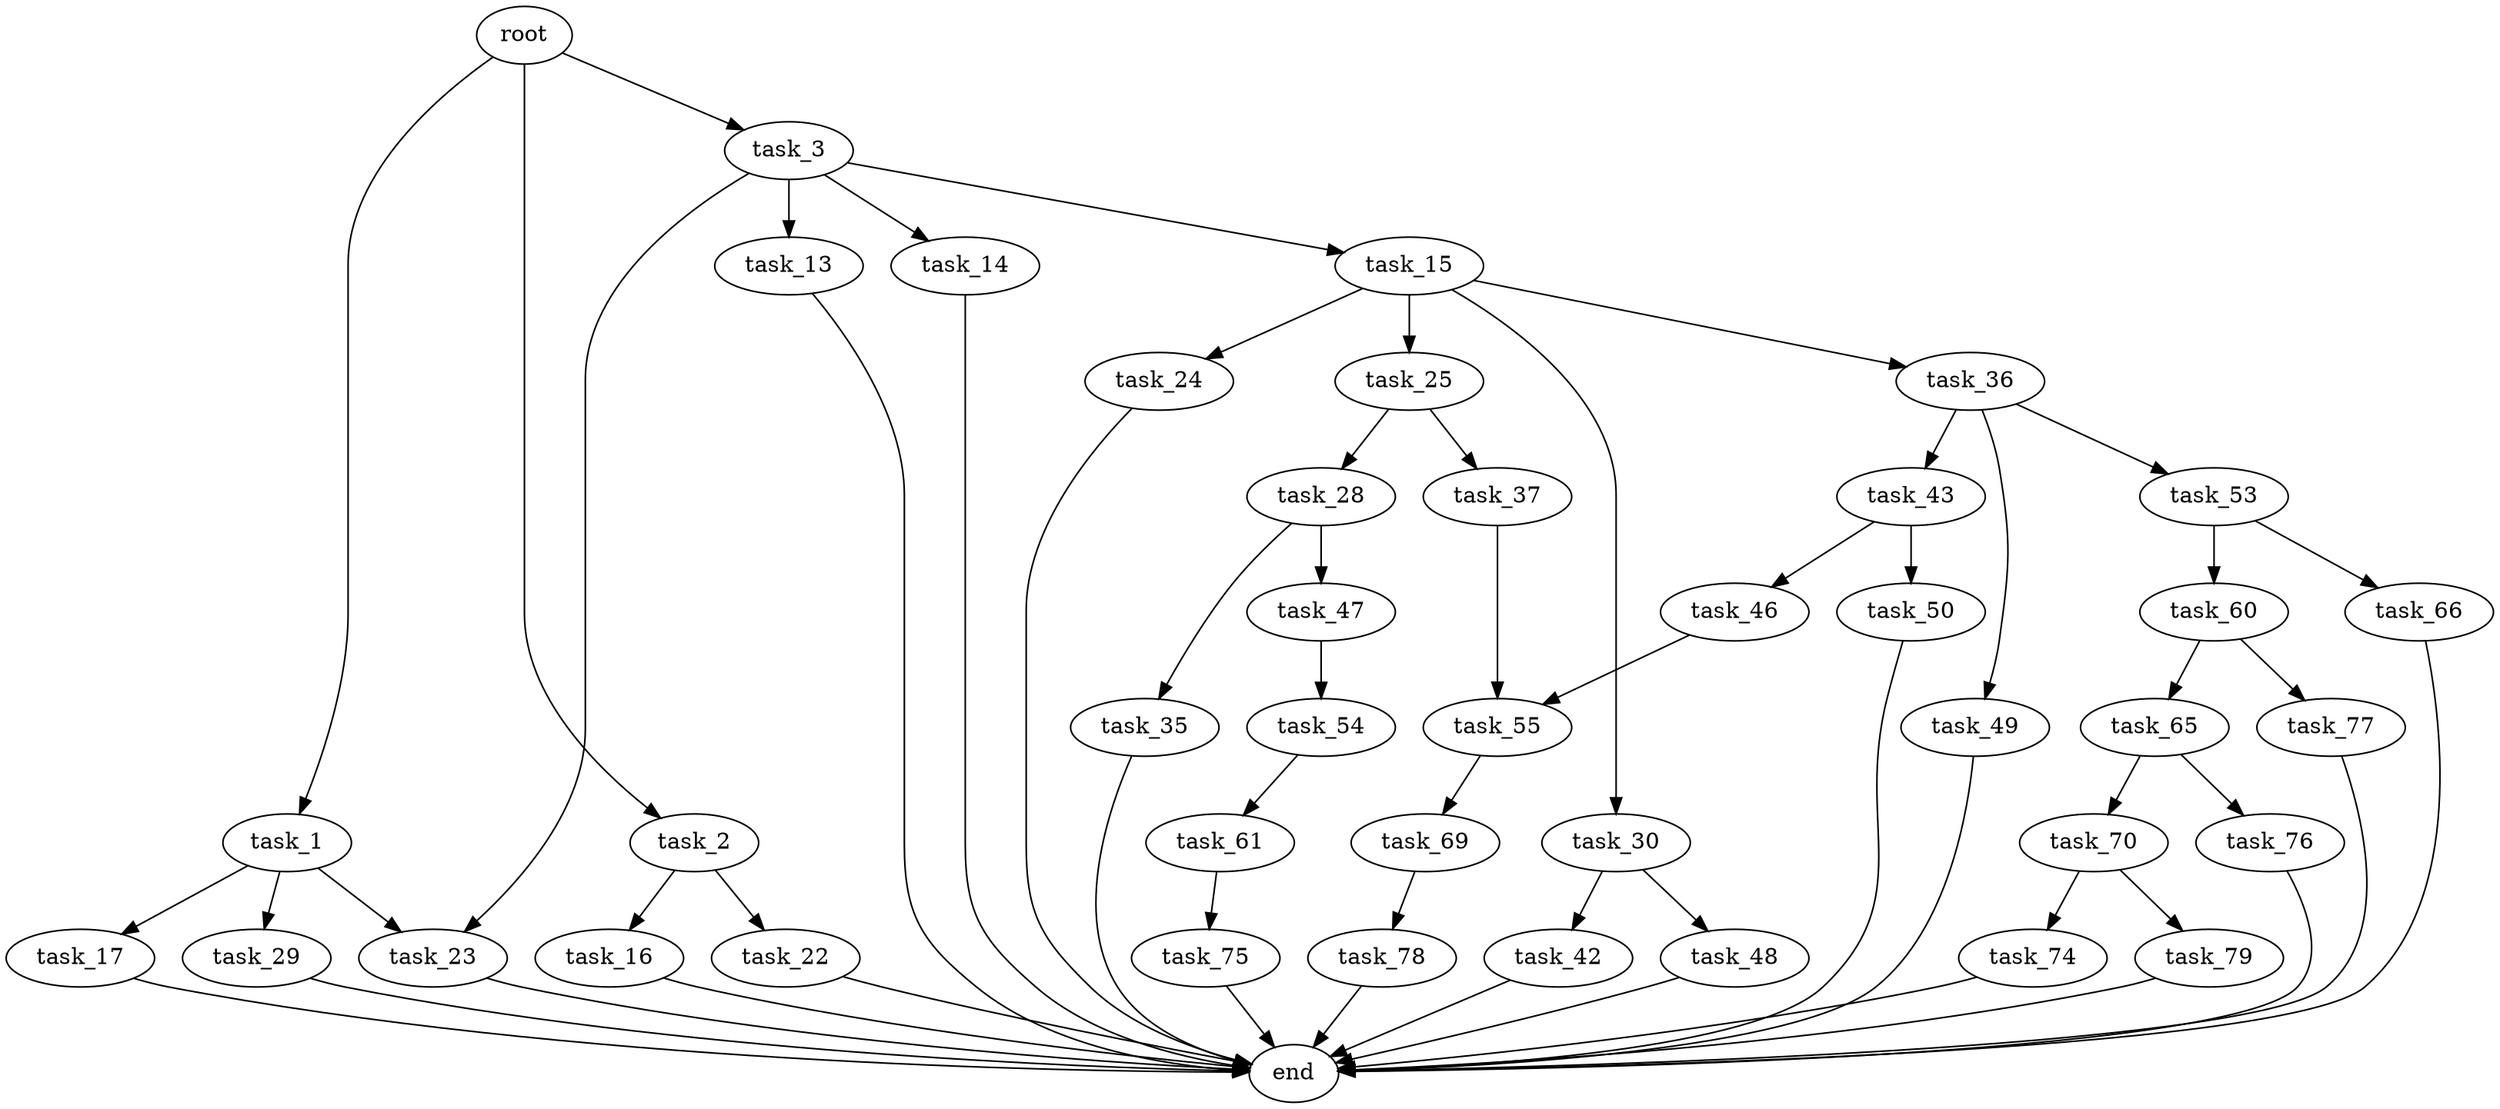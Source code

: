 digraph G {
  root [size="0.000000"];
  task_1 [size="134217728000.000000"];
  task_2 [size="16362190132.000000"];
  task_3 [size="1018268523650.000000"];
  task_17 [size="182399568060.000000"];
  task_23 [size="368293445632.000000"];
  task_29 [size="134217728000.000000"];
  task_16 [size="68719476736.000000"];
  task_22 [size="231928233984.000000"];
  task_13 [size="8507844318.000000"];
  task_14 [size="10569088963.000000"];
  task_15 [size="33343606391.000000"];
  end [size="0.000000"];
  task_24 [size="68719476736.000000"];
  task_25 [size="30912434575.000000"];
  task_30 [size="208521188376.000000"];
  task_36 [size="11185175570.000000"];
  task_28 [size="368293445632.000000"];
  task_37 [size="1422366356.000000"];
  task_35 [size="27931843299.000000"];
  task_47 [size="236585154045.000000"];
  task_42 [size="16306708778.000000"];
  task_48 [size="39271076870.000000"];
  task_43 [size="1073741824000.000000"];
  task_49 [size="9654810426.000000"];
  task_53 [size="485615243308.000000"];
  task_55 [size="14530557752.000000"];
  task_46 [size="24217357182.000000"];
  task_50 [size="374358039289.000000"];
  task_54 [size="28991029248.000000"];
  task_60 [size="68719476736.000000"];
  task_66 [size="15983172678.000000"];
  task_61 [size="1073741824000.000000"];
  task_69 [size="68719476736.000000"];
  task_65 [size="1695022362.000000"];
  task_77 [size="222659044467.000000"];
  task_75 [size="88068699302.000000"];
  task_70 [size="45325892926.000000"];
  task_76 [size="2789624520.000000"];
  task_78 [size="31102707584.000000"];
  task_74 [size="11818850222.000000"];
  task_79 [size="39194434277.000000"];

  root -> task_1 [size="1.000000"];
  root -> task_2 [size="1.000000"];
  root -> task_3 [size="1.000000"];
  task_1 -> task_17 [size="209715200.000000"];
  task_1 -> task_23 [size="209715200.000000"];
  task_1 -> task_29 [size="209715200.000000"];
  task_2 -> task_16 [size="411041792.000000"];
  task_2 -> task_22 [size="411041792.000000"];
  task_3 -> task_13 [size="838860800.000000"];
  task_3 -> task_14 [size="838860800.000000"];
  task_3 -> task_15 [size="838860800.000000"];
  task_3 -> task_23 [size="838860800.000000"];
  task_17 -> end [size="1.000000"];
  task_23 -> end [size="1.000000"];
  task_29 -> end [size="1.000000"];
  task_16 -> end [size="1.000000"];
  task_22 -> end [size="1.000000"];
  task_13 -> end [size="1.000000"];
  task_14 -> end [size="1.000000"];
  task_15 -> task_24 [size="838860800.000000"];
  task_15 -> task_25 [size="838860800.000000"];
  task_15 -> task_30 [size="838860800.000000"];
  task_15 -> task_36 [size="838860800.000000"];
  task_24 -> end [size="1.000000"];
  task_25 -> task_28 [size="838860800.000000"];
  task_25 -> task_37 [size="838860800.000000"];
  task_30 -> task_42 [size="411041792.000000"];
  task_30 -> task_48 [size="411041792.000000"];
  task_36 -> task_43 [size="679477248.000000"];
  task_36 -> task_49 [size="679477248.000000"];
  task_36 -> task_53 [size="679477248.000000"];
  task_28 -> task_35 [size="411041792.000000"];
  task_28 -> task_47 [size="411041792.000000"];
  task_37 -> task_55 [size="33554432.000000"];
  task_35 -> end [size="1.000000"];
  task_47 -> task_54 [size="209715200.000000"];
  task_42 -> end [size="1.000000"];
  task_48 -> end [size="1.000000"];
  task_43 -> task_46 [size="838860800.000000"];
  task_43 -> task_50 [size="838860800.000000"];
  task_49 -> end [size="1.000000"];
  task_53 -> task_60 [size="536870912.000000"];
  task_53 -> task_66 [size="536870912.000000"];
  task_55 -> task_69 [size="536870912.000000"];
  task_46 -> task_55 [size="536870912.000000"];
  task_50 -> end [size="1.000000"];
  task_54 -> task_61 [size="75497472.000000"];
  task_60 -> task_65 [size="134217728.000000"];
  task_60 -> task_77 [size="134217728.000000"];
  task_66 -> end [size="1.000000"];
  task_61 -> task_75 [size="838860800.000000"];
  task_69 -> task_78 [size="134217728.000000"];
  task_65 -> task_70 [size="33554432.000000"];
  task_65 -> task_76 [size="33554432.000000"];
  task_77 -> end [size="1.000000"];
  task_75 -> end [size="1.000000"];
  task_70 -> task_74 [size="33554432.000000"];
  task_70 -> task_79 [size="33554432.000000"];
  task_76 -> end [size="1.000000"];
  task_78 -> end [size="1.000000"];
  task_74 -> end [size="1.000000"];
  task_79 -> end [size="1.000000"];
}
